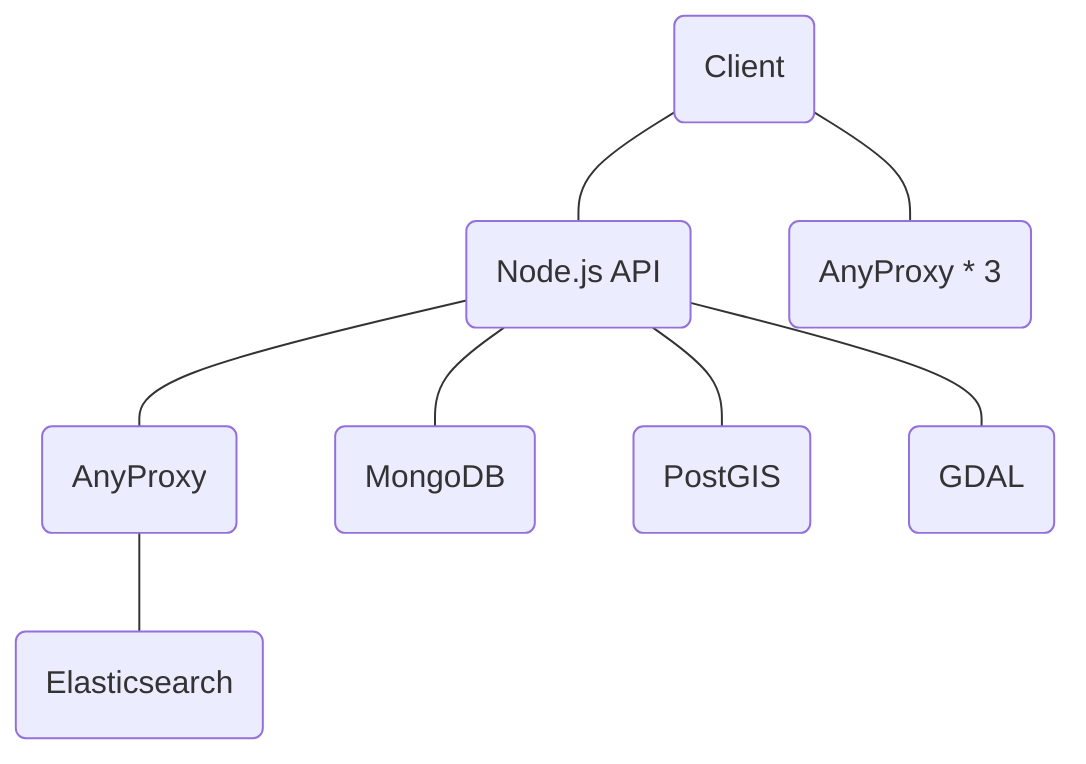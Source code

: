 graph TD
    
    %% React.js client 
    Client(Client) --- API(Node.js API)
    Client --- ClientProxy(AnyProxy * 3)

    %% Node.js API
    API --- ApiProxy(AnyProxy)
    ApiProxy --- Elasticsearch(Elasticsearch)
    API --- Mongo(MongoDB)
    API --- PostGIS(PostGIS)
    API --- GDAL(GDAL)